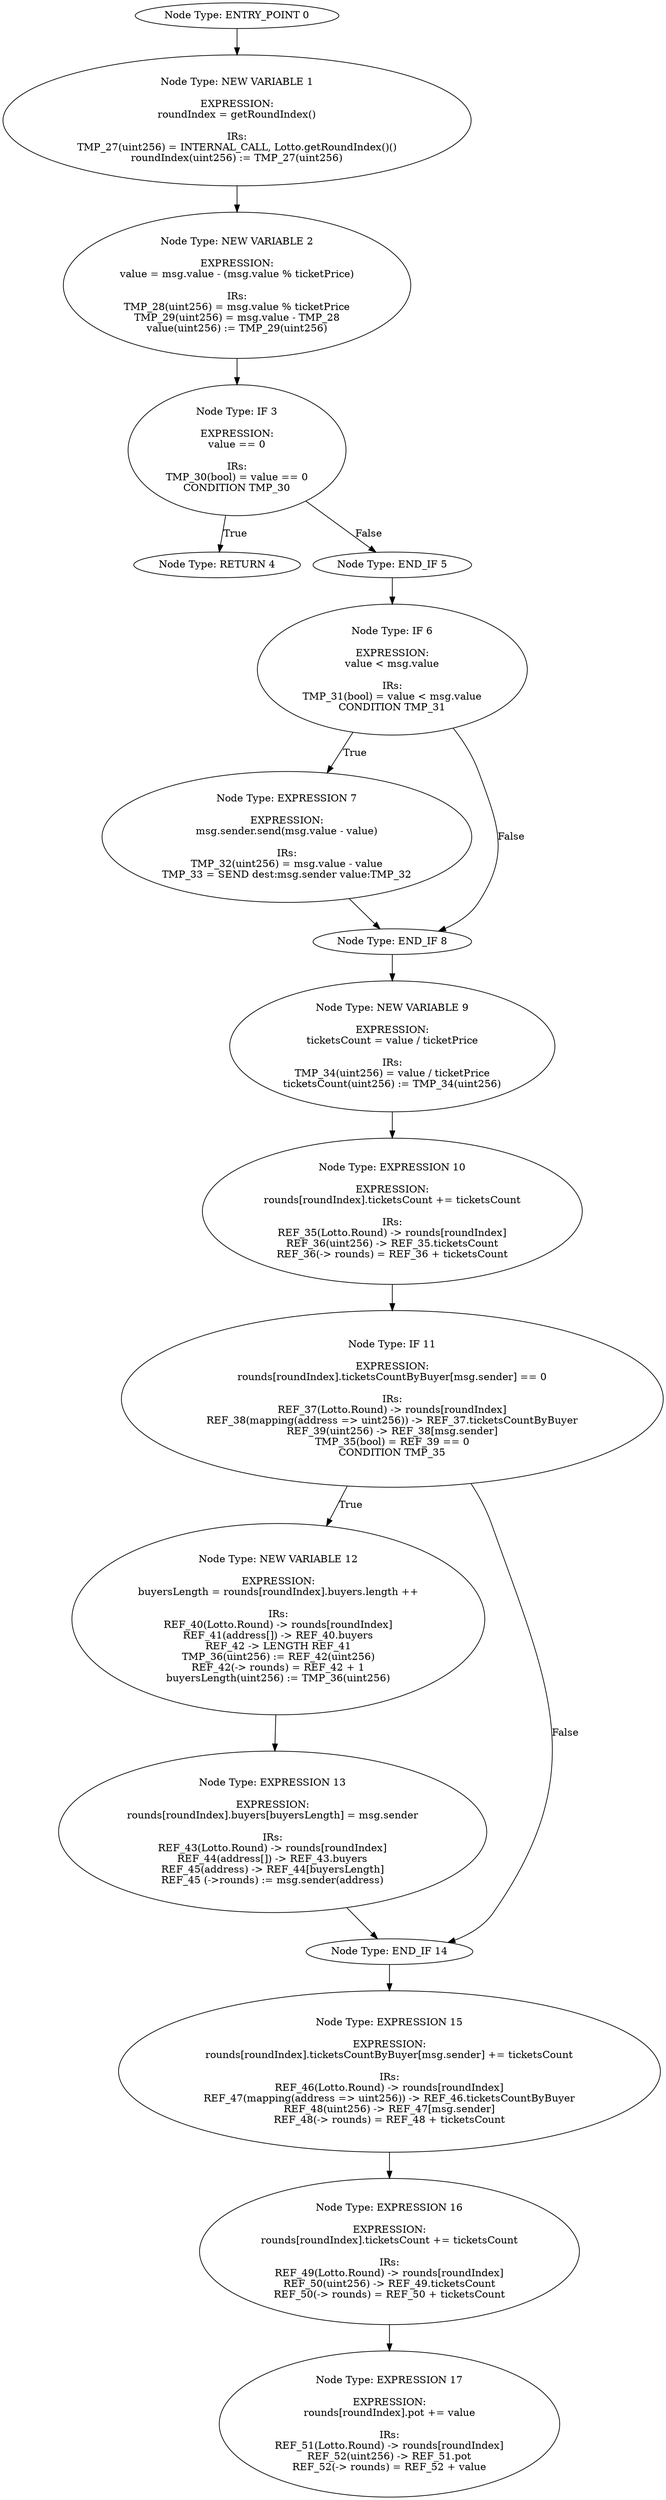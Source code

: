 digraph{
0[label="Node Type: ENTRY_POINT 0
"];
0->1;
1[label="Node Type: NEW VARIABLE 1

EXPRESSION:
roundIndex = getRoundIndex()

IRs:
TMP_27(uint256) = INTERNAL_CALL, Lotto.getRoundIndex()()
roundIndex(uint256) := TMP_27(uint256)"];
1->2;
2[label="Node Type: NEW VARIABLE 2

EXPRESSION:
value = msg.value - (msg.value % ticketPrice)

IRs:
TMP_28(uint256) = msg.value % ticketPrice
TMP_29(uint256) = msg.value - TMP_28
value(uint256) := TMP_29(uint256)"];
2->3;
3[label="Node Type: IF 3

EXPRESSION:
value == 0

IRs:
TMP_30(bool) = value == 0
CONDITION TMP_30"];
3->4[label="True"];
3->5[label="False"];
4[label="Node Type: RETURN 4
"];
5[label="Node Type: END_IF 5
"];
5->6;
6[label="Node Type: IF 6

EXPRESSION:
value < msg.value

IRs:
TMP_31(bool) = value < msg.value
CONDITION TMP_31"];
6->7[label="True"];
6->8[label="False"];
7[label="Node Type: EXPRESSION 7

EXPRESSION:
msg.sender.send(msg.value - value)

IRs:
TMP_32(uint256) = msg.value - value
TMP_33 = SEND dest:msg.sender value:TMP_32"];
7->8;
8[label="Node Type: END_IF 8
"];
8->9;
9[label="Node Type: NEW VARIABLE 9

EXPRESSION:
ticketsCount = value / ticketPrice

IRs:
TMP_34(uint256) = value / ticketPrice
ticketsCount(uint256) := TMP_34(uint256)"];
9->10;
10[label="Node Type: EXPRESSION 10

EXPRESSION:
rounds[roundIndex].ticketsCount += ticketsCount

IRs:
REF_35(Lotto.Round) -> rounds[roundIndex]
REF_36(uint256) -> REF_35.ticketsCount
REF_36(-> rounds) = REF_36 + ticketsCount"];
10->11;
11[label="Node Type: IF 11

EXPRESSION:
rounds[roundIndex].ticketsCountByBuyer[msg.sender] == 0

IRs:
REF_37(Lotto.Round) -> rounds[roundIndex]
REF_38(mapping(address => uint256)) -> REF_37.ticketsCountByBuyer
REF_39(uint256) -> REF_38[msg.sender]
TMP_35(bool) = REF_39 == 0
CONDITION TMP_35"];
11->12[label="True"];
11->14[label="False"];
12[label="Node Type: NEW VARIABLE 12

EXPRESSION:
buyersLength = rounds[roundIndex].buyers.length ++

IRs:
REF_40(Lotto.Round) -> rounds[roundIndex]
REF_41(address[]) -> REF_40.buyers
REF_42 -> LENGTH REF_41
TMP_36(uint256) := REF_42(uint256)
REF_42(-> rounds) = REF_42 + 1
buyersLength(uint256) := TMP_36(uint256)"];
12->13;
13[label="Node Type: EXPRESSION 13

EXPRESSION:
rounds[roundIndex].buyers[buyersLength] = msg.sender

IRs:
REF_43(Lotto.Round) -> rounds[roundIndex]
REF_44(address[]) -> REF_43.buyers
REF_45(address) -> REF_44[buyersLength]
REF_45 (->rounds) := msg.sender(address)"];
13->14;
14[label="Node Type: END_IF 14
"];
14->15;
15[label="Node Type: EXPRESSION 15

EXPRESSION:
rounds[roundIndex].ticketsCountByBuyer[msg.sender] += ticketsCount

IRs:
REF_46(Lotto.Round) -> rounds[roundIndex]
REF_47(mapping(address => uint256)) -> REF_46.ticketsCountByBuyer
REF_48(uint256) -> REF_47[msg.sender]
REF_48(-> rounds) = REF_48 + ticketsCount"];
15->16;
16[label="Node Type: EXPRESSION 16

EXPRESSION:
rounds[roundIndex].ticketsCount += ticketsCount

IRs:
REF_49(Lotto.Round) -> rounds[roundIndex]
REF_50(uint256) -> REF_49.ticketsCount
REF_50(-> rounds) = REF_50 + ticketsCount"];
16->17;
17[label="Node Type: EXPRESSION 17

EXPRESSION:
rounds[roundIndex].pot += value

IRs:
REF_51(Lotto.Round) -> rounds[roundIndex]
REF_52(uint256) -> REF_51.pot
REF_52(-> rounds) = REF_52 + value"];
}

